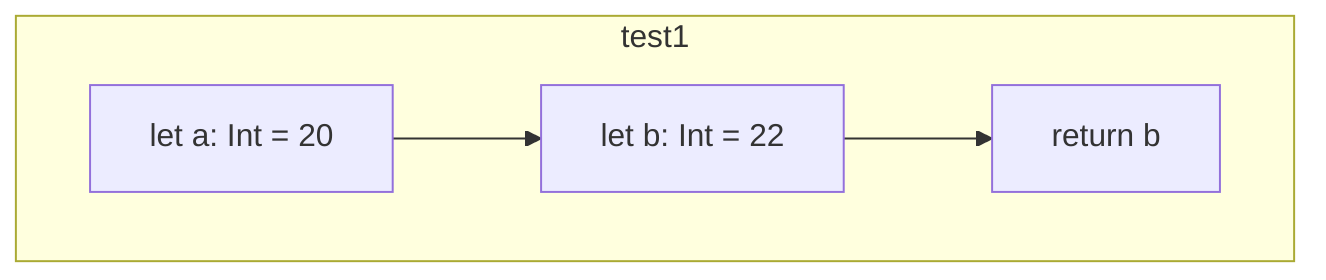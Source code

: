 graph TD
subgraph test1
    test1_141["let a: Int = 20"]
    test1_142["let b: Int = 22"]
    test1_144["return b"]:::exitNode
    test1_141 --> test1_142
    test1_142 --> test1_144
end